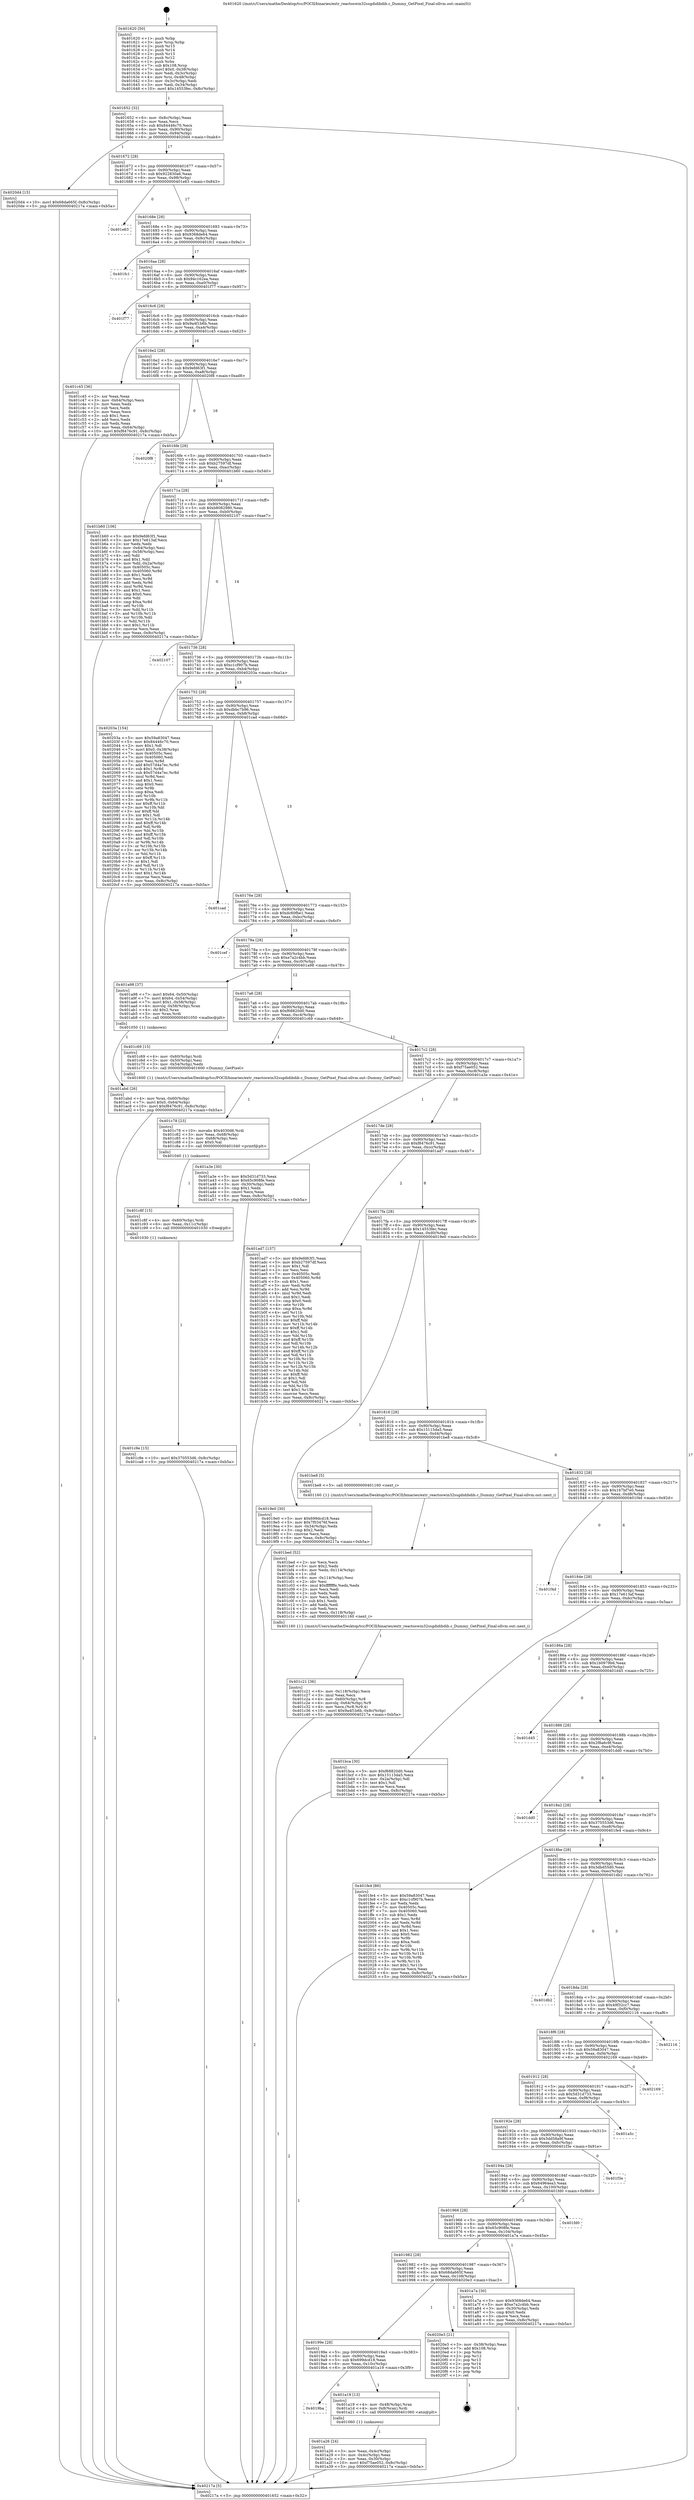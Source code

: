 digraph "0x401620" {
  label = "0x401620 (/mnt/c/Users/mathe/Desktop/tcc/POCII/binaries/extr_reactoswin32ssgdidibdib.c_Dummy_GetPixel_Final-ollvm.out::main(0))"
  labelloc = "t"
  node[shape=record]

  Entry [label="",width=0.3,height=0.3,shape=circle,fillcolor=black,style=filled]
  "0x401652" [label="{
     0x401652 [32]\l
     | [instrs]\l
     &nbsp;&nbsp;0x401652 \<+6\>: mov -0x8c(%rbp),%eax\l
     &nbsp;&nbsp;0x401658 \<+2\>: mov %eax,%ecx\l
     &nbsp;&nbsp;0x40165a \<+6\>: sub $0x84446c70,%ecx\l
     &nbsp;&nbsp;0x401660 \<+6\>: mov %eax,-0x90(%rbp)\l
     &nbsp;&nbsp;0x401666 \<+6\>: mov %ecx,-0x94(%rbp)\l
     &nbsp;&nbsp;0x40166c \<+6\>: je 00000000004020d4 \<main+0xab4\>\l
  }"]
  "0x4020d4" [label="{
     0x4020d4 [15]\l
     | [instrs]\l
     &nbsp;&nbsp;0x4020d4 \<+10\>: movl $0x68da665f,-0x8c(%rbp)\l
     &nbsp;&nbsp;0x4020de \<+5\>: jmp 000000000040217a \<main+0xb5a\>\l
  }"]
  "0x401672" [label="{
     0x401672 [28]\l
     | [instrs]\l
     &nbsp;&nbsp;0x401672 \<+5\>: jmp 0000000000401677 \<main+0x57\>\l
     &nbsp;&nbsp;0x401677 \<+6\>: mov -0x90(%rbp),%eax\l
     &nbsp;&nbsp;0x40167d \<+5\>: sub $0x922830a6,%eax\l
     &nbsp;&nbsp;0x401682 \<+6\>: mov %eax,-0x98(%rbp)\l
     &nbsp;&nbsp;0x401688 \<+6\>: je 0000000000401e63 \<main+0x843\>\l
  }"]
  Exit [label="",width=0.3,height=0.3,shape=circle,fillcolor=black,style=filled,peripheries=2]
  "0x401e63" [label="{
     0x401e63\l
  }", style=dashed]
  "0x40168e" [label="{
     0x40168e [28]\l
     | [instrs]\l
     &nbsp;&nbsp;0x40168e \<+5\>: jmp 0000000000401693 \<main+0x73\>\l
     &nbsp;&nbsp;0x401693 \<+6\>: mov -0x90(%rbp),%eax\l
     &nbsp;&nbsp;0x401699 \<+5\>: sub $0x9368de64,%eax\l
     &nbsp;&nbsp;0x40169e \<+6\>: mov %eax,-0x9c(%rbp)\l
     &nbsp;&nbsp;0x4016a4 \<+6\>: je 0000000000401fc1 \<main+0x9a1\>\l
  }"]
  "0x401c9e" [label="{
     0x401c9e [15]\l
     | [instrs]\l
     &nbsp;&nbsp;0x401c9e \<+10\>: movl $0x370553d6,-0x8c(%rbp)\l
     &nbsp;&nbsp;0x401ca8 \<+5\>: jmp 000000000040217a \<main+0xb5a\>\l
  }"]
  "0x401fc1" [label="{
     0x401fc1\l
  }", style=dashed]
  "0x4016aa" [label="{
     0x4016aa [28]\l
     | [instrs]\l
     &nbsp;&nbsp;0x4016aa \<+5\>: jmp 00000000004016af \<main+0x8f\>\l
     &nbsp;&nbsp;0x4016af \<+6\>: mov -0x90(%rbp),%eax\l
     &nbsp;&nbsp;0x4016b5 \<+5\>: sub $0x94c162ea,%eax\l
     &nbsp;&nbsp;0x4016ba \<+6\>: mov %eax,-0xa0(%rbp)\l
     &nbsp;&nbsp;0x4016c0 \<+6\>: je 0000000000401f77 \<main+0x957\>\l
  }"]
  "0x401c8f" [label="{
     0x401c8f [15]\l
     | [instrs]\l
     &nbsp;&nbsp;0x401c8f \<+4\>: mov -0x60(%rbp),%rdi\l
     &nbsp;&nbsp;0x401c93 \<+6\>: mov %eax,-0x11c(%rbp)\l
     &nbsp;&nbsp;0x401c99 \<+5\>: call 0000000000401030 \<free@plt\>\l
     | [calls]\l
     &nbsp;&nbsp;0x401030 \{1\} (unknown)\l
  }"]
  "0x401f77" [label="{
     0x401f77\l
  }", style=dashed]
  "0x4016c6" [label="{
     0x4016c6 [28]\l
     | [instrs]\l
     &nbsp;&nbsp;0x4016c6 \<+5\>: jmp 00000000004016cb \<main+0xab\>\l
     &nbsp;&nbsp;0x4016cb \<+6\>: mov -0x90(%rbp),%eax\l
     &nbsp;&nbsp;0x4016d1 \<+5\>: sub $0x9a4f1b6b,%eax\l
     &nbsp;&nbsp;0x4016d6 \<+6\>: mov %eax,-0xa4(%rbp)\l
     &nbsp;&nbsp;0x4016dc \<+6\>: je 0000000000401c45 \<main+0x625\>\l
  }"]
  "0x401c78" [label="{
     0x401c78 [23]\l
     | [instrs]\l
     &nbsp;&nbsp;0x401c78 \<+10\>: movabs $0x4030d6,%rdi\l
     &nbsp;&nbsp;0x401c82 \<+3\>: mov %eax,-0x68(%rbp)\l
     &nbsp;&nbsp;0x401c85 \<+3\>: mov -0x68(%rbp),%esi\l
     &nbsp;&nbsp;0x401c88 \<+2\>: mov $0x0,%al\l
     &nbsp;&nbsp;0x401c8a \<+5\>: call 0000000000401040 \<printf@plt\>\l
     | [calls]\l
     &nbsp;&nbsp;0x401040 \{1\} (unknown)\l
  }"]
  "0x401c45" [label="{
     0x401c45 [36]\l
     | [instrs]\l
     &nbsp;&nbsp;0x401c45 \<+2\>: xor %eax,%eax\l
     &nbsp;&nbsp;0x401c47 \<+3\>: mov -0x64(%rbp),%ecx\l
     &nbsp;&nbsp;0x401c4a \<+2\>: mov %eax,%edx\l
     &nbsp;&nbsp;0x401c4c \<+2\>: sub %ecx,%edx\l
     &nbsp;&nbsp;0x401c4e \<+2\>: mov %eax,%ecx\l
     &nbsp;&nbsp;0x401c50 \<+3\>: sub $0x1,%ecx\l
     &nbsp;&nbsp;0x401c53 \<+2\>: add %ecx,%edx\l
     &nbsp;&nbsp;0x401c55 \<+2\>: sub %edx,%eax\l
     &nbsp;&nbsp;0x401c57 \<+3\>: mov %eax,-0x64(%rbp)\l
     &nbsp;&nbsp;0x401c5a \<+10\>: movl $0xf8476c91,-0x8c(%rbp)\l
     &nbsp;&nbsp;0x401c64 \<+5\>: jmp 000000000040217a \<main+0xb5a\>\l
  }"]
  "0x4016e2" [label="{
     0x4016e2 [28]\l
     | [instrs]\l
     &nbsp;&nbsp;0x4016e2 \<+5\>: jmp 00000000004016e7 \<main+0xc7\>\l
     &nbsp;&nbsp;0x4016e7 \<+6\>: mov -0x90(%rbp),%eax\l
     &nbsp;&nbsp;0x4016ed \<+5\>: sub $0x9efd63f1,%eax\l
     &nbsp;&nbsp;0x4016f2 \<+6\>: mov %eax,-0xa8(%rbp)\l
     &nbsp;&nbsp;0x4016f8 \<+6\>: je 00000000004020f8 \<main+0xad8\>\l
  }"]
  "0x401c21" [label="{
     0x401c21 [36]\l
     | [instrs]\l
     &nbsp;&nbsp;0x401c21 \<+6\>: mov -0x118(%rbp),%ecx\l
     &nbsp;&nbsp;0x401c27 \<+3\>: imul %eax,%ecx\l
     &nbsp;&nbsp;0x401c2a \<+4\>: mov -0x60(%rbp),%r8\l
     &nbsp;&nbsp;0x401c2e \<+4\>: movslq -0x64(%rbp),%r9\l
     &nbsp;&nbsp;0x401c32 \<+4\>: mov %ecx,(%r8,%r9,4)\l
     &nbsp;&nbsp;0x401c36 \<+10\>: movl $0x9a4f1b6b,-0x8c(%rbp)\l
     &nbsp;&nbsp;0x401c40 \<+5\>: jmp 000000000040217a \<main+0xb5a\>\l
  }"]
  "0x4020f8" [label="{
     0x4020f8\l
  }", style=dashed]
  "0x4016fe" [label="{
     0x4016fe [28]\l
     | [instrs]\l
     &nbsp;&nbsp;0x4016fe \<+5\>: jmp 0000000000401703 \<main+0xe3\>\l
     &nbsp;&nbsp;0x401703 \<+6\>: mov -0x90(%rbp),%eax\l
     &nbsp;&nbsp;0x401709 \<+5\>: sub $0xb27597df,%eax\l
     &nbsp;&nbsp;0x40170e \<+6\>: mov %eax,-0xac(%rbp)\l
     &nbsp;&nbsp;0x401714 \<+6\>: je 0000000000401b60 \<main+0x540\>\l
  }"]
  "0x401bed" [label="{
     0x401bed [52]\l
     | [instrs]\l
     &nbsp;&nbsp;0x401bed \<+2\>: xor %ecx,%ecx\l
     &nbsp;&nbsp;0x401bef \<+5\>: mov $0x2,%edx\l
     &nbsp;&nbsp;0x401bf4 \<+6\>: mov %edx,-0x114(%rbp)\l
     &nbsp;&nbsp;0x401bfa \<+1\>: cltd\l
     &nbsp;&nbsp;0x401bfb \<+6\>: mov -0x114(%rbp),%esi\l
     &nbsp;&nbsp;0x401c01 \<+2\>: idiv %esi\l
     &nbsp;&nbsp;0x401c03 \<+6\>: imul $0xfffffffe,%edx,%edx\l
     &nbsp;&nbsp;0x401c09 \<+2\>: mov %ecx,%edi\l
     &nbsp;&nbsp;0x401c0b \<+2\>: sub %edx,%edi\l
     &nbsp;&nbsp;0x401c0d \<+2\>: mov %ecx,%edx\l
     &nbsp;&nbsp;0x401c0f \<+3\>: sub $0x1,%edx\l
     &nbsp;&nbsp;0x401c12 \<+2\>: add %edx,%edi\l
     &nbsp;&nbsp;0x401c14 \<+2\>: sub %edi,%ecx\l
     &nbsp;&nbsp;0x401c16 \<+6\>: mov %ecx,-0x118(%rbp)\l
     &nbsp;&nbsp;0x401c1c \<+5\>: call 0000000000401160 \<next_i\>\l
     | [calls]\l
     &nbsp;&nbsp;0x401160 \{1\} (/mnt/c/Users/mathe/Desktop/tcc/POCII/binaries/extr_reactoswin32ssgdidibdib.c_Dummy_GetPixel_Final-ollvm.out::next_i)\l
  }"]
  "0x401b60" [label="{
     0x401b60 [106]\l
     | [instrs]\l
     &nbsp;&nbsp;0x401b60 \<+5\>: mov $0x9efd63f1,%eax\l
     &nbsp;&nbsp;0x401b65 \<+5\>: mov $0x17e613af,%ecx\l
     &nbsp;&nbsp;0x401b6a \<+2\>: xor %edx,%edx\l
     &nbsp;&nbsp;0x401b6c \<+3\>: mov -0x64(%rbp),%esi\l
     &nbsp;&nbsp;0x401b6f \<+3\>: cmp -0x58(%rbp),%esi\l
     &nbsp;&nbsp;0x401b72 \<+4\>: setl %dil\l
     &nbsp;&nbsp;0x401b76 \<+4\>: and $0x1,%dil\l
     &nbsp;&nbsp;0x401b7a \<+4\>: mov %dil,-0x2a(%rbp)\l
     &nbsp;&nbsp;0x401b7e \<+7\>: mov 0x40505c,%esi\l
     &nbsp;&nbsp;0x401b85 \<+8\>: mov 0x405060,%r8d\l
     &nbsp;&nbsp;0x401b8d \<+3\>: sub $0x1,%edx\l
     &nbsp;&nbsp;0x401b90 \<+3\>: mov %esi,%r9d\l
     &nbsp;&nbsp;0x401b93 \<+3\>: add %edx,%r9d\l
     &nbsp;&nbsp;0x401b96 \<+4\>: imul %r9d,%esi\l
     &nbsp;&nbsp;0x401b9a \<+3\>: and $0x1,%esi\l
     &nbsp;&nbsp;0x401b9d \<+3\>: cmp $0x0,%esi\l
     &nbsp;&nbsp;0x401ba0 \<+4\>: sete %dil\l
     &nbsp;&nbsp;0x401ba4 \<+4\>: cmp $0xa,%r8d\l
     &nbsp;&nbsp;0x401ba8 \<+4\>: setl %r10b\l
     &nbsp;&nbsp;0x401bac \<+3\>: mov %dil,%r11b\l
     &nbsp;&nbsp;0x401baf \<+3\>: and %r10b,%r11b\l
     &nbsp;&nbsp;0x401bb2 \<+3\>: xor %r10b,%dil\l
     &nbsp;&nbsp;0x401bb5 \<+3\>: or %dil,%r11b\l
     &nbsp;&nbsp;0x401bb8 \<+4\>: test $0x1,%r11b\l
     &nbsp;&nbsp;0x401bbc \<+3\>: cmovne %ecx,%eax\l
     &nbsp;&nbsp;0x401bbf \<+6\>: mov %eax,-0x8c(%rbp)\l
     &nbsp;&nbsp;0x401bc5 \<+5\>: jmp 000000000040217a \<main+0xb5a\>\l
  }"]
  "0x40171a" [label="{
     0x40171a [28]\l
     | [instrs]\l
     &nbsp;&nbsp;0x40171a \<+5\>: jmp 000000000040171f \<main+0xff\>\l
     &nbsp;&nbsp;0x40171f \<+6\>: mov -0x90(%rbp),%eax\l
     &nbsp;&nbsp;0x401725 \<+5\>: sub $0xb8082980,%eax\l
     &nbsp;&nbsp;0x40172a \<+6\>: mov %eax,-0xb0(%rbp)\l
     &nbsp;&nbsp;0x401730 \<+6\>: je 0000000000402107 \<main+0xae7\>\l
  }"]
  "0x401abd" [label="{
     0x401abd [26]\l
     | [instrs]\l
     &nbsp;&nbsp;0x401abd \<+4\>: mov %rax,-0x60(%rbp)\l
     &nbsp;&nbsp;0x401ac1 \<+7\>: movl $0x0,-0x64(%rbp)\l
     &nbsp;&nbsp;0x401ac8 \<+10\>: movl $0xf8476c91,-0x8c(%rbp)\l
     &nbsp;&nbsp;0x401ad2 \<+5\>: jmp 000000000040217a \<main+0xb5a\>\l
  }"]
  "0x402107" [label="{
     0x402107\l
  }", style=dashed]
  "0x401736" [label="{
     0x401736 [28]\l
     | [instrs]\l
     &nbsp;&nbsp;0x401736 \<+5\>: jmp 000000000040173b \<main+0x11b\>\l
     &nbsp;&nbsp;0x40173b \<+6\>: mov -0x90(%rbp),%eax\l
     &nbsp;&nbsp;0x401741 \<+5\>: sub $0xc1cf907b,%eax\l
     &nbsp;&nbsp;0x401746 \<+6\>: mov %eax,-0xb4(%rbp)\l
     &nbsp;&nbsp;0x40174c \<+6\>: je 000000000040203a \<main+0xa1a\>\l
  }"]
  "0x401a26" [label="{
     0x401a26 [24]\l
     | [instrs]\l
     &nbsp;&nbsp;0x401a26 \<+3\>: mov %eax,-0x4c(%rbp)\l
     &nbsp;&nbsp;0x401a29 \<+3\>: mov -0x4c(%rbp),%eax\l
     &nbsp;&nbsp;0x401a2c \<+3\>: mov %eax,-0x30(%rbp)\l
     &nbsp;&nbsp;0x401a2f \<+10\>: movl $0xf75ae052,-0x8c(%rbp)\l
     &nbsp;&nbsp;0x401a39 \<+5\>: jmp 000000000040217a \<main+0xb5a\>\l
  }"]
  "0x40203a" [label="{
     0x40203a [154]\l
     | [instrs]\l
     &nbsp;&nbsp;0x40203a \<+5\>: mov $0x59a83047,%eax\l
     &nbsp;&nbsp;0x40203f \<+5\>: mov $0x84446c70,%ecx\l
     &nbsp;&nbsp;0x402044 \<+2\>: mov $0x1,%dl\l
     &nbsp;&nbsp;0x402046 \<+7\>: movl $0x0,-0x38(%rbp)\l
     &nbsp;&nbsp;0x40204d \<+7\>: mov 0x40505c,%esi\l
     &nbsp;&nbsp;0x402054 \<+7\>: mov 0x405060,%edi\l
     &nbsp;&nbsp;0x40205b \<+3\>: mov %esi,%r8d\l
     &nbsp;&nbsp;0x40205e \<+7\>: add $0x57d4a7ec,%r8d\l
     &nbsp;&nbsp;0x402065 \<+4\>: sub $0x1,%r8d\l
     &nbsp;&nbsp;0x402069 \<+7\>: sub $0x57d4a7ec,%r8d\l
     &nbsp;&nbsp;0x402070 \<+4\>: imul %r8d,%esi\l
     &nbsp;&nbsp;0x402074 \<+3\>: and $0x1,%esi\l
     &nbsp;&nbsp;0x402077 \<+3\>: cmp $0x0,%esi\l
     &nbsp;&nbsp;0x40207a \<+4\>: sete %r9b\l
     &nbsp;&nbsp;0x40207e \<+3\>: cmp $0xa,%edi\l
     &nbsp;&nbsp;0x402081 \<+4\>: setl %r10b\l
     &nbsp;&nbsp;0x402085 \<+3\>: mov %r9b,%r11b\l
     &nbsp;&nbsp;0x402088 \<+4\>: xor $0xff,%r11b\l
     &nbsp;&nbsp;0x40208c \<+3\>: mov %r10b,%bl\l
     &nbsp;&nbsp;0x40208f \<+3\>: xor $0xff,%bl\l
     &nbsp;&nbsp;0x402092 \<+3\>: xor $0x1,%dl\l
     &nbsp;&nbsp;0x402095 \<+3\>: mov %r11b,%r14b\l
     &nbsp;&nbsp;0x402098 \<+4\>: and $0xff,%r14b\l
     &nbsp;&nbsp;0x40209c \<+3\>: and %dl,%r9b\l
     &nbsp;&nbsp;0x40209f \<+3\>: mov %bl,%r15b\l
     &nbsp;&nbsp;0x4020a2 \<+4\>: and $0xff,%r15b\l
     &nbsp;&nbsp;0x4020a6 \<+3\>: and %dl,%r10b\l
     &nbsp;&nbsp;0x4020a9 \<+3\>: or %r9b,%r14b\l
     &nbsp;&nbsp;0x4020ac \<+3\>: or %r10b,%r15b\l
     &nbsp;&nbsp;0x4020af \<+3\>: xor %r15b,%r14b\l
     &nbsp;&nbsp;0x4020b2 \<+3\>: or %bl,%r11b\l
     &nbsp;&nbsp;0x4020b5 \<+4\>: xor $0xff,%r11b\l
     &nbsp;&nbsp;0x4020b9 \<+3\>: or $0x1,%dl\l
     &nbsp;&nbsp;0x4020bc \<+3\>: and %dl,%r11b\l
     &nbsp;&nbsp;0x4020bf \<+3\>: or %r11b,%r14b\l
     &nbsp;&nbsp;0x4020c2 \<+4\>: test $0x1,%r14b\l
     &nbsp;&nbsp;0x4020c6 \<+3\>: cmovne %ecx,%eax\l
     &nbsp;&nbsp;0x4020c9 \<+6\>: mov %eax,-0x8c(%rbp)\l
     &nbsp;&nbsp;0x4020cf \<+5\>: jmp 000000000040217a \<main+0xb5a\>\l
  }"]
  "0x401752" [label="{
     0x401752 [28]\l
     | [instrs]\l
     &nbsp;&nbsp;0x401752 \<+5\>: jmp 0000000000401757 \<main+0x137\>\l
     &nbsp;&nbsp;0x401757 \<+6\>: mov -0x90(%rbp),%eax\l
     &nbsp;&nbsp;0x40175d \<+5\>: sub $0xdbbc7b96,%eax\l
     &nbsp;&nbsp;0x401762 \<+6\>: mov %eax,-0xb8(%rbp)\l
     &nbsp;&nbsp;0x401768 \<+6\>: je 0000000000401cad \<main+0x68d\>\l
  }"]
  "0x4019ba" [label="{
     0x4019ba\l
  }", style=dashed]
  "0x401cad" [label="{
     0x401cad\l
  }", style=dashed]
  "0x40176e" [label="{
     0x40176e [28]\l
     | [instrs]\l
     &nbsp;&nbsp;0x40176e \<+5\>: jmp 0000000000401773 \<main+0x153\>\l
     &nbsp;&nbsp;0x401773 \<+6\>: mov -0x90(%rbp),%eax\l
     &nbsp;&nbsp;0x401779 \<+5\>: sub $0xdc60fbe1,%eax\l
     &nbsp;&nbsp;0x40177e \<+6\>: mov %eax,-0xbc(%rbp)\l
     &nbsp;&nbsp;0x401784 \<+6\>: je 0000000000401cef \<main+0x6cf\>\l
  }"]
  "0x401a19" [label="{
     0x401a19 [13]\l
     | [instrs]\l
     &nbsp;&nbsp;0x401a19 \<+4\>: mov -0x48(%rbp),%rax\l
     &nbsp;&nbsp;0x401a1d \<+4\>: mov 0x8(%rax),%rdi\l
     &nbsp;&nbsp;0x401a21 \<+5\>: call 0000000000401060 \<atoi@plt\>\l
     | [calls]\l
     &nbsp;&nbsp;0x401060 \{1\} (unknown)\l
  }"]
  "0x401cef" [label="{
     0x401cef\l
  }", style=dashed]
  "0x40178a" [label="{
     0x40178a [28]\l
     | [instrs]\l
     &nbsp;&nbsp;0x40178a \<+5\>: jmp 000000000040178f \<main+0x16f\>\l
     &nbsp;&nbsp;0x40178f \<+6\>: mov -0x90(%rbp),%eax\l
     &nbsp;&nbsp;0x401795 \<+5\>: sub $0xe7a2c4bb,%eax\l
     &nbsp;&nbsp;0x40179a \<+6\>: mov %eax,-0xc0(%rbp)\l
     &nbsp;&nbsp;0x4017a0 \<+6\>: je 0000000000401a98 \<main+0x478\>\l
  }"]
  "0x40199e" [label="{
     0x40199e [28]\l
     | [instrs]\l
     &nbsp;&nbsp;0x40199e \<+5\>: jmp 00000000004019a3 \<main+0x383\>\l
     &nbsp;&nbsp;0x4019a3 \<+6\>: mov -0x90(%rbp),%eax\l
     &nbsp;&nbsp;0x4019a9 \<+5\>: sub $0x699dcd18,%eax\l
     &nbsp;&nbsp;0x4019ae \<+6\>: mov %eax,-0x10c(%rbp)\l
     &nbsp;&nbsp;0x4019b4 \<+6\>: je 0000000000401a19 \<main+0x3f9\>\l
  }"]
  "0x401a98" [label="{
     0x401a98 [37]\l
     | [instrs]\l
     &nbsp;&nbsp;0x401a98 \<+7\>: movl $0x64,-0x50(%rbp)\l
     &nbsp;&nbsp;0x401a9f \<+7\>: movl $0x64,-0x54(%rbp)\l
     &nbsp;&nbsp;0x401aa6 \<+7\>: movl $0x1,-0x58(%rbp)\l
     &nbsp;&nbsp;0x401aad \<+4\>: movslq -0x58(%rbp),%rax\l
     &nbsp;&nbsp;0x401ab1 \<+4\>: shl $0x2,%rax\l
     &nbsp;&nbsp;0x401ab5 \<+3\>: mov %rax,%rdi\l
     &nbsp;&nbsp;0x401ab8 \<+5\>: call 0000000000401050 \<malloc@plt\>\l
     | [calls]\l
     &nbsp;&nbsp;0x401050 \{1\} (unknown)\l
  }"]
  "0x4017a6" [label="{
     0x4017a6 [28]\l
     | [instrs]\l
     &nbsp;&nbsp;0x4017a6 \<+5\>: jmp 00000000004017ab \<main+0x18b\>\l
     &nbsp;&nbsp;0x4017ab \<+6\>: mov -0x90(%rbp),%eax\l
     &nbsp;&nbsp;0x4017b1 \<+5\>: sub $0xf68820d0,%eax\l
     &nbsp;&nbsp;0x4017b6 \<+6\>: mov %eax,-0xc4(%rbp)\l
     &nbsp;&nbsp;0x4017bc \<+6\>: je 0000000000401c69 \<main+0x649\>\l
  }"]
  "0x4020e3" [label="{
     0x4020e3 [21]\l
     | [instrs]\l
     &nbsp;&nbsp;0x4020e3 \<+3\>: mov -0x38(%rbp),%eax\l
     &nbsp;&nbsp;0x4020e6 \<+7\>: add $0x108,%rsp\l
     &nbsp;&nbsp;0x4020ed \<+1\>: pop %rbx\l
     &nbsp;&nbsp;0x4020ee \<+2\>: pop %r12\l
     &nbsp;&nbsp;0x4020f0 \<+2\>: pop %r13\l
     &nbsp;&nbsp;0x4020f2 \<+2\>: pop %r14\l
     &nbsp;&nbsp;0x4020f4 \<+2\>: pop %r15\l
     &nbsp;&nbsp;0x4020f6 \<+1\>: pop %rbp\l
     &nbsp;&nbsp;0x4020f7 \<+1\>: ret\l
  }"]
  "0x401c69" [label="{
     0x401c69 [15]\l
     | [instrs]\l
     &nbsp;&nbsp;0x401c69 \<+4\>: mov -0x60(%rbp),%rdi\l
     &nbsp;&nbsp;0x401c6d \<+3\>: mov -0x50(%rbp),%esi\l
     &nbsp;&nbsp;0x401c70 \<+3\>: mov -0x54(%rbp),%edx\l
     &nbsp;&nbsp;0x401c73 \<+5\>: call 0000000000401600 \<Dummy_GetPixel\>\l
     | [calls]\l
     &nbsp;&nbsp;0x401600 \{1\} (/mnt/c/Users/mathe/Desktop/tcc/POCII/binaries/extr_reactoswin32ssgdidibdib.c_Dummy_GetPixel_Final-ollvm.out::Dummy_GetPixel)\l
  }"]
  "0x4017c2" [label="{
     0x4017c2 [28]\l
     | [instrs]\l
     &nbsp;&nbsp;0x4017c2 \<+5\>: jmp 00000000004017c7 \<main+0x1a7\>\l
     &nbsp;&nbsp;0x4017c7 \<+6\>: mov -0x90(%rbp),%eax\l
     &nbsp;&nbsp;0x4017cd \<+5\>: sub $0xf75ae052,%eax\l
     &nbsp;&nbsp;0x4017d2 \<+6\>: mov %eax,-0xc8(%rbp)\l
     &nbsp;&nbsp;0x4017d8 \<+6\>: je 0000000000401a3e \<main+0x41e\>\l
  }"]
  "0x401982" [label="{
     0x401982 [28]\l
     | [instrs]\l
     &nbsp;&nbsp;0x401982 \<+5\>: jmp 0000000000401987 \<main+0x367\>\l
     &nbsp;&nbsp;0x401987 \<+6\>: mov -0x90(%rbp),%eax\l
     &nbsp;&nbsp;0x40198d \<+5\>: sub $0x68da665f,%eax\l
     &nbsp;&nbsp;0x401992 \<+6\>: mov %eax,-0x108(%rbp)\l
     &nbsp;&nbsp;0x401998 \<+6\>: je 00000000004020e3 \<main+0xac3\>\l
  }"]
  "0x401a3e" [label="{
     0x401a3e [30]\l
     | [instrs]\l
     &nbsp;&nbsp;0x401a3e \<+5\>: mov $0x5d31d733,%eax\l
     &nbsp;&nbsp;0x401a43 \<+5\>: mov $0x65c908fe,%ecx\l
     &nbsp;&nbsp;0x401a48 \<+3\>: mov -0x30(%rbp),%edx\l
     &nbsp;&nbsp;0x401a4b \<+3\>: cmp $0x1,%edx\l
     &nbsp;&nbsp;0x401a4e \<+3\>: cmovl %ecx,%eax\l
     &nbsp;&nbsp;0x401a51 \<+6\>: mov %eax,-0x8c(%rbp)\l
     &nbsp;&nbsp;0x401a57 \<+5\>: jmp 000000000040217a \<main+0xb5a\>\l
  }"]
  "0x4017de" [label="{
     0x4017de [28]\l
     | [instrs]\l
     &nbsp;&nbsp;0x4017de \<+5\>: jmp 00000000004017e3 \<main+0x1c3\>\l
     &nbsp;&nbsp;0x4017e3 \<+6\>: mov -0x90(%rbp),%eax\l
     &nbsp;&nbsp;0x4017e9 \<+5\>: sub $0xf8476c91,%eax\l
     &nbsp;&nbsp;0x4017ee \<+6\>: mov %eax,-0xcc(%rbp)\l
     &nbsp;&nbsp;0x4017f4 \<+6\>: je 0000000000401ad7 \<main+0x4b7\>\l
  }"]
  "0x401a7a" [label="{
     0x401a7a [30]\l
     | [instrs]\l
     &nbsp;&nbsp;0x401a7a \<+5\>: mov $0x9368de64,%eax\l
     &nbsp;&nbsp;0x401a7f \<+5\>: mov $0xe7a2c4bb,%ecx\l
     &nbsp;&nbsp;0x401a84 \<+3\>: mov -0x30(%rbp),%edx\l
     &nbsp;&nbsp;0x401a87 \<+3\>: cmp $0x0,%edx\l
     &nbsp;&nbsp;0x401a8a \<+3\>: cmove %ecx,%eax\l
     &nbsp;&nbsp;0x401a8d \<+6\>: mov %eax,-0x8c(%rbp)\l
     &nbsp;&nbsp;0x401a93 \<+5\>: jmp 000000000040217a \<main+0xb5a\>\l
  }"]
  "0x401ad7" [label="{
     0x401ad7 [137]\l
     | [instrs]\l
     &nbsp;&nbsp;0x401ad7 \<+5\>: mov $0x9efd63f1,%eax\l
     &nbsp;&nbsp;0x401adc \<+5\>: mov $0xb27597df,%ecx\l
     &nbsp;&nbsp;0x401ae1 \<+2\>: mov $0x1,%dl\l
     &nbsp;&nbsp;0x401ae3 \<+2\>: xor %esi,%esi\l
     &nbsp;&nbsp;0x401ae5 \<+7\>: mov 0x40505c,%edi\l
     &nbsp;&nbsp;0x401aec \<+8\>: mov 0x405060,%r8d\l
     &nbsp;&nbsp;0x401af4 \<+3\>: sub $0x1,%esi\l
     &nbsp;&nbsp;0x401af7 \<+3\>: mov %edi,%r9d\l
     &nbsp;&nbsp;0x401afa \<+3\>: add %esi,%r9d\l
     &nbsp;&nbsp;0x401afd \<+4\>: imul %r9d,%edi\l
     &nbsp;&nbsp;0x401b01 \<+3\>: and $0x1,%edi\l
     &nbsp;&nbsp;0x401b04 \<+3\>: cmp $0x0,%edi\l
     &nbsp;&nbsp;0x401b07 \<+4\>: sete %r10b\l
     &nbsp;&nbsp;0x401b0b \<+4\>: cmp $0xa,%r8d\l
     &nbsp;&nbsp;0x401b0f \<+4\>: setl %r11b\l
     &nbsp;&nbsp;0x401b13 \<+3\>: mov %r10b,%bl\l
     &nbsp;&nbsp;0x401b16 \<+3\>: xor $0xff,%bl\l
     &nbsp;&nbsp;0x401b19 \<+3\>: mov %r11b,%r14b\l
     &nbsp;&nbsp;0x401b1c \<+4\>: xor $0xff,%r14b\l
     &nbsp;&nbsp;0x401b20 \<+3\>: xor $0x1,%dl\l
     &nbsp;&nbsp;0x401b23 \<+3\>: mov %bl,%r15b\l
     &nbsp;&nbsp;0x401b26 \<+4\>: and $0xff,%r15b\l
     &nbsp;&nbsp;0x401b2a \<+3\>: and %dl,%r10b\l
     &nbsp;&nbsp;0x401b2d \<+3\>: mov %r14b,%r12b\l
     &nbsp;&nbsp;0x401b30 \<+4\>: and $0xff,%r12b\l
     &nbsp;&nbsp;0x401b34 \<+3\>: and %dl,%r11b\l
     &nbsp;&nbsp;0x401b37 \<+3\>: or %r10b,%r15b\l
     &nbsp;&nbsp;0x401b3a \<+3\>: or %r11b,%r12b\l
     &nbsp;&nbsp;0x401b3d \<+3\>: xor %r12b,%r15b\l
     &nbsp;&nbsp;0x401b40 \<+3\>: or %r14b,%bl\l
     &nbsp;&nbsp;0x401b43 \<+3\>: xor $0xff,%bl\l
     &nbsp;&nbsp;0x401b46 \<+3\>: or $0x1,%dl\l
     &nbsp;&nbsp;0x401b49 \<+2\>: and %dl,%bl\l
     &nbsp;&nbsp;0x401b4b \<+3\>: or %bl,%r15b\l
     &nbsp;&nbsp;0x401b4e \<+4\>: test $0x1,%r15b\l
     &nbsp;&nbsp;0x401b52 \<+3\>: cmovne %ecx,%eax\l
     &nbsp;&nbsp;0x401b55 \<+6\>: mov %eax,-0x8c(%rbp)\l
     &nbsp;&nbsp;0x401b5b \<+5\>: jmp 000000000040217a \<main+0xb5a\>\l
  }"]
  "0x4017fa" [label="{
     0x4017fa [28]\l
     | [instrs]\l
     &nbsp;&nbsp;0x4017fa \<+5\>: jmp 00000000004017ff \<main+0x1df\>\l
     &nbsp;&nbsp;0x4017ff \<+6\>: mov -0x90(%rbp),%eax\l
     &nbsp;&nbsp;0x401805 \<+5\>: sub $0x14553fec,%eax\l
     &nbsp;&nbsp;0x40180a \<+6\>: mov %eax,-0xd0(%rbp)\l
     &nbsp;&nbsp;0x401810 \<+6\>: je 00000000004019e0 \<main+0x3c0\>\l
  }"]
  "0x401966" [label="{
     0x401966 [28]\l
     | [instrs]\l
     &nbsp;&nbsp;0x401966 \<+5\>: jmp 000000000040196b \<main+0x34b\>\l
     &nbsp;&nbsp;0x40196b \<+6\>: mov -0x90(%rbp),%eax\l
     &nbsp;&nbsp;0x401971 \<+5\>: sub $0x65c908fe,%eax\l
     &nbsp;&nbsp;0x401976 \<+6\>: mov %eax,-0x104(%rbp)\l
     &nbsp;&nbsp;0x40197c \<+6\>: je 0000000000401a7a \<main+0x45a\>\l
  }"]
  "0x4019e0" [label="{
     0x4019e0 [30]\l
     | [instrs]\l
     &nbsp;&nbsp;0x4019e0 \<+5\>: mov $0x699dcd18,%eax\l
     &nbsp;&nbsp;0x4019e5 \<+5\>: mov $0x7f03476f,%ecx\l
     &nbsp;&nbsp;0x4019ea \<+3\>: mov -0x34(%rbp),%edx\l
     &nbsp;&nbsp;0x4019ed \<+3\>: cmp $0x2,%edx\l
     &nbsp;&nbsp;0x4019f0 \<+3\>: cmovne %ecx,%eax\l
     &nbsp;&nbsp;0x4019f3 \<+6\>: mov %eax,-0x8c(%rbp)\l
     &nbsp;&nbsp;0x4019f9 \<+5\>: jmp 000000000040217a \<main+0xb5a\>\l
  }"]
  "0x401816" [label="{
     0x401816 [28]\l
     | [instrs]\l
     &nbsp;&nbsp;0x401816 \<+5\>: jmp 000000000040181b \<main+0x1fb\>\l
     &nbsp;&nbsp;0x40181b \<+6\>: mov -0x90(%rbp),%eax\l
     &nbsp;&nbsp;0x401821 \<+5\>: sub $0x15115da5,%eax\l
     &nbsp;&nbsp;0x401826 \<+6\>: mov %eax,-0xd4(%rbp)\l
     &nbsp;&nbsp;0x40182c \<+6\>: je 0000000000401be8 \<main+0x5c8\>\l
  }"]
  "0x40217a" [label="{
     0x40217a [5]\l
     | [instrs]\l
     &nbsp;&nbsp;0x40217a \<+5\>: jmp 0000000000401652 \<main+0x32\>\l
  }"]
  "0x401620" [label="{
     0x401620 [50]\l
     | [instrs]\l
     &nbsp;&nbsp;0x401620 \<+1\>: push %rbp\l
     &nbsp;&nbsp;0x401621 \<+3\>: mov %rsp,%rbp\l
     &nbsp;&nbsp;0x401624 \<+2\>: push %r15\l
     &nbsp;&nbsp;0x401626 \<+2\>: push %r14\l
     &nbsp;&nbsp;0x401628 \<+2\>: push %r13\l
     &nbsp;&nbsp;0x40162a \<+2\>: push %r12\l
     &nbsp;&nbsp;0x40162c \<+1\>: push %rbx\l
     &nbsp;&nbsp;0x40162d \<+7\>: sub $0x108,%rsp\l
     &nbsp;&nbsp;0x401634 \<+7\>: movl $0x0,-0x38(%rbp)\l
     &nbsp;&nbsp;0x40163b \<+3\>: mov %edi,-0x3c(%rbp)\l
     &nbsp;&nbsp;0x40163e \<+4\>: mov %rsi,-0x48(%rbp)\l
     &nbsp;&nbsp;0x401642 \<+3\>: mov -0x3c(%rbp),%edi\l
     &nbsp;&nbsp;0x401645 \<+3\>: mov %edi,-0x34(%rbp)\l
     &nbsp;&nbsp;0x401648 \<+10\>: movl $0x14553fec,-0x8c(%rbp)\l
  }"]
  "0x401fd0" [label="{
     0x401fd0\l
  }", style=dashed]
  "0x401be8" [label="{
     0x401be8 [5]\l
     | [instrs]\l
     &nbsp;&nbsp;0x401be8 \<+5\>: call 0000000000401160 \<next_i\>\l
     | [calls]\l
     &nbsp;&nbsp;0x401160 \{1\} (/mnt/c/Users/mathe/Desktop/tcc/POCII/binaries/extr_reactoswin32ssgdidibdib.c_Dummy_GetPixel_Final-ollvm.out::next_i)\l
  }"]
  "0x401832" [label="{
     0x401832 [28]\l
     | [instrs]\l
     &nbsp;&nbsp;0x401832 \<+5\>: jmp 0000000000401837 \<main+0x217\>\l
     &nbsp;&nbsp;0x401837 \<+6\>: mov -0x90(%rbp),%eax\l
     &nbsp;&nbsp;0x40183d \<+5\>: sub $0x167bf7e0,%eax\l
     &nbsp;&nbsp;0x401842 \<+6\>: mov %eax,-0xd8(%rbp)\l
     &nbsp;&nbsp;0x401848 \<+6\>: je 0000000000401f4d \<main+0x92d\>\l
  }"]
  "0x40194a" [label="{
     0x40194a [28]\l
     | [instrs]\l
     &nbsp;&nbsp;0x40194a \<+5\>: jmp 000000000040194f \<main+0x32f\>\l
     &nbsp;&nbsp;0x40194f \<+6\>: mov -0x90(%rbp),%eax\l
     &nbsp;&nbsp;0x401955 \<+5\>: sub $0x64964ea3,%eax\l
     &nbsp;&nbsp;0x40195a \<+6\>: mov %eax,-0x100(%rbp)\l
     &nbsp;&nbsp;0x401960 \<+6\>: je 0000000000401fd0 \<main+0x9b0\>\l
  }"]
  "0x401f4d" [label="{
     0x401f4d\l
  }", style=dashed]
  "0x40184e" [label="{
     0x40184e [28]\l
     | [instrs]\l
     &nbsp;&nbsp;0x40184e \<+5\>: jmp 0000000000401853 \<main+0x233\>\l
     &nbsp;&nbsp;0x401853 \<+6\>: mov -0x90(%rbp),%eax\l
     &nbsp;&nbsp;0x401859 \<+5\>: sub $0x17e613af,%eax\l
     &nbsp;&nbsp;0x40185e \<+6\>: mov %eax,-0xdc(%rbp)\l
     &nbsp;&nbsp;0x401864 \<+6\>: je 0000000000401bca \<main+0x5aa\>\l
  }"]
  "0x401f3e" [label="{
     0x401f3e\l
  }", style=dashed]
  "0x401bca" [label="{
     0x401bca [30]\l
     | [instrs]\l
     &nbsp;&nbsp;0x401bca \<+5\>: mov $0xf68820d0,%eax\l
     &nbsp;&nbsp;0x401bcf \<+5\>: mov $0x15115da5,%ecx\l
     &nbsp;&nbsp;0x401bd4 \<+3\>: mov -0x2a(%rbp),%dl\l
     &nbsp;&nbsp;0x401bd7 \<+3\>: test $0x1,%dl\l
     &nbsp;&nbsp;0x401bda \<+3\>: cmovne %ecx,%eax\l
     &nbsp;&nbsp;0x401bdd \<+6\>: mov %eax,-0x8c(%rbp)\l
     &nbsp;&nbsp;0x401be3 \<+5\>: jmp 000000000040217a \<main+0xb5a\>\l
  }"]
  "0x40186a" [label="{
     0x40186a [28]\l
     | [instrs]\l
     &nbsp;&nbsp;0x40186a \<+5\>: jmp 000000000040186f \<main+0x24f\>\l
     &nbsp;&nbsp;0x40186f \<+6\>: mov -0x90(%rbp),%eax\l
     &nbsp;&nbsp;0x401875 \<+5\>: sub $0x1b0979b6,%eax\l
     &nbsp;&nbsp;0x40187a \<+6\>: mov %eax,-0xe0(%rbp)\l
     &nbsp;&nbsp;0x401880 \<+6\>: je 0000000000401d45 \<main+0x725\>\l
  }"]
  "0x40192e" [label="{
     0x40192e [28]\l
     | [instrs]\l
     &nbsp;&nbsp;0x40192e \<+5\>: jmp 0000000000401933 \<main+0x313\>\l
     &nbsp;&nbsp;0x401933 \<+6\>: mov -0x90(%rbp),%eax\l
     &nbsp;&nbsp;0x401939 \<+5\>: sub $0x5dd58a9f,%eax\l
     &nbsp;&nbsp;0x40193e \<+6\>: mov %eax,-0xfc(%rbp)\l
     &nbsp;&nbsp;0x401944 \<+6\>: je 0000000000401f3e \<main+0x91e\>\l
  }"]
  "0x401d45" [label="{
     0x401d45\l
  }", style=dashed]
  "0x401886" [label="{
     0x401886 [28]\l
     | [instrs]\l
     &nbsp;&nbsp;0x401886 \<+5\>: jmp 000000000040188b \<main+0x26b\>\l
     &nbsp;&nbsp;0x40188b \<+6\>: mov -0x90(%rbp),%eax\l
     &nbsp;&nbsp;0x401891 \<+5\>: sub $0x2f8a6c9f,%eax\l
     &nbsp;&nbsp;0x401896 \<+6\>: mov %eax,-0xe4(%rbp)\l
     &nbsp;&nbsp;0x40189c \<+6\>: je 0000000000401dd0 \<main+0x7b0\>\l
  }"]
  "0x401a5c" [label="{
     0x401a5c\l
  }", style=dashed]
  "0x401dd0" [label="{
     0x401dd0\l
  }", style=dashed]
  "0x4018a2" [label="{
     0x4018a2 [28]\l
     | [instrs]\l
     &nbsp;&nbsp;0x4018a2 \<+5\>: jmp 00000000004018a7 \<main+0x287\>\l
     &nbsp;&nbsp;0x4018a7 \<+6\>: mov -0x90(%rbp),%eax\l
     &nbsp;&nbsp;0x4018ad \<+5\>: sub $0x370553d6,%eax\l
     &nbsp;&nbsp;0x4018b2 \<+6\>: mov %eax,-0xe8(%rbp)\l
     &nbsp;&nbsp;0x4018b8 \<+6\>: je 0000000000401fe4 \<main+0x9c4\>\l
  }"]
  "0x401912" [label="{
     0x401912 [28]\l
     | [instrs]\l
     &nbsp;&nbsp;0x401912 \<+5\>: jmp 0000000000401917 \<main+0x2f7\>\l
     &nbsp;&nbsp;0x401917 \<+6\>: mov -0x90(%rbp),%eax\l
     &nbsp;&nbsp;0x40191d \<+5\>: sub $0x5d31d733,%eax\l
     &nbsp;&nbsp;0x401922 \<+6\>: mov %eax,-0xf8(%rbp)\l
     &nbsp;&nbsp;0x401928 \<+6\>: je 0000000000401a5c \<main+0x43c\>\l
  }"]
  "0x401fe4" [label="{
     0x401fe4 [86]\l
     | [instrs]\l
     &nbsp;&nbsp;0x401fe4 \<+5\>: mov $0x59a83047,%eax\l
     &nbsp;&nbsp;0x401fe9 \<+5\>: mov $0xc1cf907b,%ecx\l
     &nbsp;&nbsp;0x401fee \<+2\>: xor %edx,%edx\l
     &nbsp;&nbsp;0x401ff0 \<+7\>: mov 0x40505c,%esi\l
     &nbsp;&nbsp;0x401ff7 \<+7\>: mov 0x405060,%edi\l
     &nbsp;&nbsp;0x401ffe \<+3\>: sub $0x1,%edx\l
     &nbsp;&nbsp;0x402001 \<+3\>: mov %esi,%r8d\l
     &nbsp;&nbsp;0x402004 \<+3\>: add %edx,%r8d\l
     &nbsp;&nbsp;0x402007 \<+4\>: imul %r8d,%esi\l
     &nbsp;&nbsp;0x40200b \<+3\>: and $0x1,%esi\l
     &nbsp;&nbsp;0x40200e \<+3\>: cmp $0x0,%esi\l
     &nbsp;&nbsp;0x402011 \<+4\>: sete %r9b\l
     &nbsp;&nbsp;0x402015 \<+3\>: cmp $0xa,%edi\l
     &nbsp;&nbsp;0x402018 \<+4\>: setl %r10b\l
     &nbsp;&nbsp;0x40201c \<+3\>: mov %r9b,%r11b\l
     &nbsp;&nbsp;0x40201f \<+3\>: and %r10b,%r11b\l
     &nbsp;&nbsp;0x402022 \<+3\>: xor %r10b,%r9b\l
     &nbsp;&nbsp;0x402025 \<+3\>: or %r9b,%r11b\l
     &nbsp;&nbsp;0x402028 \<+4\>: test $0x1,%r11b\l
     &nbsp;&nbsp;0x40202c \<+3\>: cmovne %ecx,%eax\l
     &nbsp;&nbsp;0x40202f \<+6\>: mov %eax,-0x8c(%rbp)\l
     &nbsp;&nbsp;0x402035 \<+5\>: jmp 000000000040217a \<main+0xb5a\>\l
  }"]
  "0x4018be" [label="{
     0x4018be [28]\l
     | [instrs]\l
     &nbsp;&nbsp;0x4018be \<+5\>: jmp 00000000004018c3 \<main+0x2a3\>\l
     &nbsp;&nbsp;0x4018c3 \<+6\>: mov -0x90(%rbp),%eax\l
     &nbsp;&nbsp;0x4018c9 \<+5\>: sub $0x3dbd55d0,%eax\l
     &nbsp;&nbsp;0x4018ce \<+6\>: mov %eax,-0xec(%rbp)\l
     &nbsp;&nbsp;0x4018d4 \<+6\>: je 0000000000401db2 \<main+0x792\>\l
  }"]
  "0x402169" [label="{
     0x402169\l
  }", style=dashed]
  "0x401db2" [label="{
     0x401db2\l
  }", style=dashed]
  "0x4018da" [label="{
     0x4018da [28]\l
     | [instrs]\l
     &nbsp;&nbsp;0x4018da \<+5\>: jmp 00000000004018df \<main+0x2bf\>\l
     &nbsp;&nbsp;0x4018df \<+6\>: mov -0x90(%rbp),%eax\l
     &nbsp;&nbsp;0x4018e5 \<+5\>: sub $0x49f32cc7,%eax\l
     &nbsp;&nbsp;0x4018ea \<+6\>: mov %eax,-0xf0(%rbp)\l
     &nbsp;&nbsp;0x4018f0 \<+6\>: je 0000000000402116 \<main+0xaf6\>\l
  }"]
  "0x4018f6" [label="{
     0x4018f6 [28]\l
     | [instrs]\l
     &nbsp;&nbsp;0x4018f6 \<+5\>: jmp 00000000004018fb \<main+0x2db\>\l
     &nbsp;&nbsp;0x4018fb \<+6\>: mov -0x90(%rbp),%eax\l
     &nbsp;&nbsp;0x401901 \<+5\>: sub $0x59a83047,%eax\l
     &nbsp;&nbsp;0x401906 \<+6\>: mov %eax,-0xf4(%rbp)\l
     &nbsp;&nbsp;0x40190c \<+6\>: je 0000000000402169 \<main+0xb49\>\l
  }"]
  "0x402116" [label="{
     0x402116\l
  }", style=dashed]
  Entry -> "0x401620" [label=" 1"]
  "0x401652" -> "0x4020d4" [label=" 1"]
  "0x401652" -> "0x401672" [label=" 17"]
  "0x4020e3" -> Exit [label=" 1"]
  "0x401672" -> "0x401e63" [label=" 0"]
  "0x401672" -> "0x40168e" [label=" 17"]
  "0x4020d4" -> "0x40217a" [label=" 1"]
  "0x40168e" -> "0x401fc1" [label=" 0"]
  "0x40168e" -> "0x4016aa" [label=" 17"]
  "0x40203a" -> "0x40217a" [label=" 1"]
  "0x4016aa" -> "0x401f77" [label=" 0"]
  "0x4016aa" -> "0x4016c6" [label=" 17"]
  "0x401fe4" -> "0x40217a" [label=" 1"]
  "0x4016c6" -> "0x401c45" [label=" 1"]
  "0x4016c6" -> "0x4016e2" [label=" 16"]
  "0x401c9e" -> "0x40217a" [label=" 1"]
  "0x4016e2" -> "0x4020f8" [label=" 0"]
  "0x4016e2" -> "0x4016fe" [label=" 16"]
  "0x401c8f" -> "0x401c9e" [label=" 1"]
  "0x4016fe" -> "0x401b60" [label=" 2"]
  "0x4016fe" -> "0x40171a" [label=" 14"]
  "0x401c78" -> "0x401c8f" [label=" 1"]
  "0x40171a" -> "0x402107" [label=" 0"]
  "0x40171a" -> "0x401736" [label=" 14"]
  "0x401c69" -> "0x401c78" [label=" 1"]
  "0x401736" -> "0x40203a" [label=" 1"]
  "0x401736" -> "0x401752" [label=" 13"]
  "0x401c45" -> "0x40217a" [label=" 1"]
  "0x401752" -> "0x401cad" [label=" 0"]
  "0x401752" -> "0x40176e" [label=" 13"]
  "0x401c21" -> "0x40217a" [label=" 1"]
  "0x40176e" -> "0x401cef" [label=" 0"]
  "0x40176e" -> "0x40178a" [label=" 13"]
  "0x401bed" -> "0x401c21" [label=" 1"]
  "0x40178a" -> "0x401a98" [label=" 1"]
  "0x40178a" -> "0x4017a6" [label=" 12"]
  "0x401bca" -> "0x40217a" [label=" 2"]
  "0x4017a6" -> "0x401c69" [label=" 1"]
  "0x4017a6" -> "0x4017c2" [label=" 11"]
  "0x401b60" -> "0x40217a" [label=" 2"]
  "0x4017c2" -> "0x401a3e" [label=" 1"]
  "0x4017c2" -> "0x4017de" [label=" 10"]
  "0x401abd" -> "0x40217a" [label=" 1"]
  "0x4017de" -> "0x401ad7" [label=" 2"]
  "0x4017de" -> "0x4017fa" [label=" 8"]
  "0x401a98" -> "0x401abd" [label=" 1"]
  "0x4017fa" -> "0x4019e0" [label=" 1"]
  "0x4017fa" -> "0x401816" [label=" 7"]
  "0x4019e0" -> "0x40217a" [label=" 1"]
  "0x401620" -> "0x401652" [label=" 1"]
  "0x40217a" -> "0x401652" [label=" 17"]
  "0x401a3e" -> "0x40217a" [label=" 1"]
  "0x401816" -> "0x401be8" [label=" 1"]
  "0x401816" -> "0x401832" [label=" 6"]
  "0x401a26" -> "0x40217a" [label=" 1"]
  "0x401832" -> "0x401f4d" [label=" 0"]
  "0x401832" -> "0x40184e" [label=" 6"]
  "0x40199e" -> "0x4019ba" [label=" 0"]
  "0x40184e" -> "0x401bca" [label=" 2"]
  "0x40184e" -> "0x40186a" [label=" 4"]
  "0x40199e" -> "0x401a19" [label=" 1"]
  "0x40186a" -> "0x401d45" [label=" 0"]
  "0x40186a" -> "0x401886" [label=" 4"]
  "0x401982" -> "0x40199e" [label=" 1"]
  "0x401886" -> "0x401dd0" [label=" 0"]
  "0x401886" -> "0x4018a2" [label=" 4"]
  "0x401982" -> "0x4020e3" [label=" 1"]
  "0x4018a2" -> "0x401fe4" [label=" 1"]
  "0x4018a2" -> "0x4018be" [label=" 3"]
  "0x401966" -> "0x401982" [label=" 2"]
  "0x4018be" -> "0x401db2" [label=" 0"]
  "0x4018be" -> "0x4018da" [label=" 3"]
  "0x401966" -> "0x401a7a" [label=" 1"]
  "0x4018da" -> "0x402116" [label=" 0"]
  "0x4018da" -> "0x4018f6" [label=" 3"]
  "0x401a7a" -> "0x40217a" [label=" 1"]
  "0x4018f6" -> "0x402169" [label=" 0"]
  "0x4018f6" -> "0x401912" [label=" 3"]
  "0x401ad7" -> "0x40217a" [label=" 2"]
  "0x401912" -> "0x401a5c" [label=" 0"]
  "0x401912" -> "0x40192e" [label=" 3"]
  "0x401be8" -> "0x401bed" [label=" 1"]
  "0x40192e" -> "0x401f3e" [label=" 0"]
  "0x40192e" -> "0x40194a" [label=" 3"]
  "0x401a19" -> "0x401a26" [label=" 1"]
  "0x40194a" -> "0x401fd0" [label=" 0"]
  "0x40194a" -> "0x401966" [label=" 3"]
}
